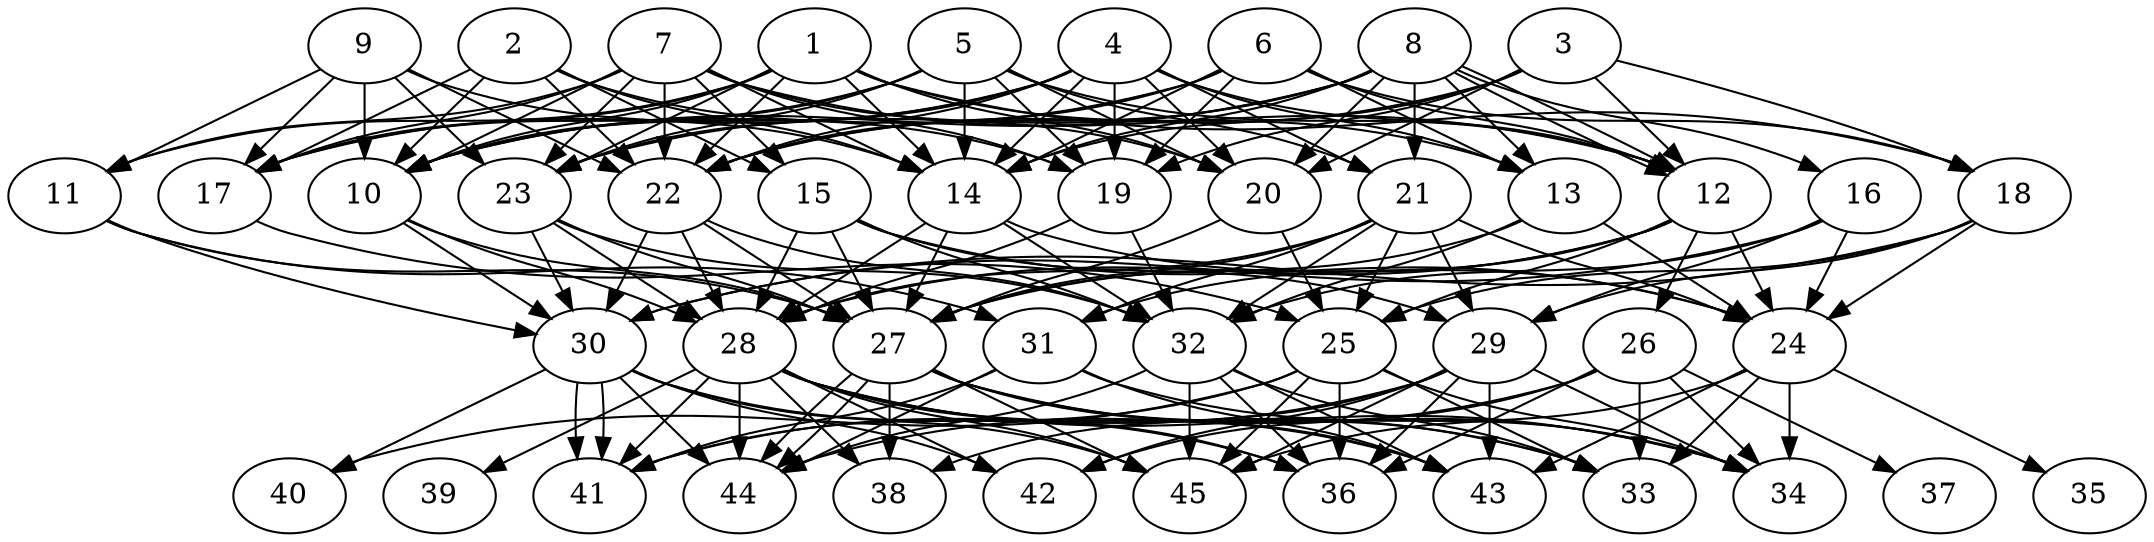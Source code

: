 // DAG automatically generated by daggen at Tue Aug  6 16:31:44 2019
// ./daggen --dot -n 45 --ccr 0.3 --fat 0.7 --regular 0.5 --density 0.9 --mindata 5242880 --maxdata 52428800 
digraph G {
  1 [size="157067947", alpha="0.06", expect_size="47120384"] 
  1 -> 10 [size ="47120384"]
  1 -> 11 [size ="47120384"]
  1 -> 13 [size ="47120384"]
  1 -> 14 [size ="47120384"]
  1 -> 17 [size ="47120384"]
  1 -> 18 [size ="47120384"]
  1 -> 20 [size ="47120384"]
  1 -> 22 [size ="47120384"]
  1 -> 23 [size ="47120384"]
  2 [size="103178240", alpha="0.05", expect_size="30953472"] 
  2 -> 10 [size ="30953472"]
  2 -> 14 [size ="30953472"]
  2 -> 15 [size ="30953472"]
  2 -> 17 [size ="30953472"]
  2 -> 19 [size ="30953472"]
  2 -> 22 [size ="30953472"]
  3 [size="21009067", alpha="0.04", expect_size="6302720"] 
  3 -> 12 [size ="6302720"]
  3 -> 14 [size ="6302720"]
  3 -> 18 [size ="6302720"]
  3 -> 19 [size ="6302720"]
  3 -> 20 [size ="6302720"]
  3 -> 22 [size ="6302720"]
  4 [size="28258987", alpha="0.01", expect_size="8477696"] 
  4 -> 10 [size ="8477696"]
  4 -> 12 [size ="8477696"]
  4 -> 13 [size ="8477696"]
  4 -> 14 [size ="8477696"]
  4 -> 17 [size ="8477696"]
  4 -> 19 [size ="8477696"]
  4 -> 20 [size ="8477696"]
  4 -> 21 [size ="8477696"]
  4 -> 22 [size ="8477696"]
  4 -> 23 [size ="8477696"]
  5 [size="75642880", alpha="0.00", expect_size="22692864"] 
  5 -> 10 [size ="22692864"]
  5 -> 12 [size ="22692864"]
  5 -> 14 [size ="22692864"]
  5 -> 17 [size ="22692864"]
  5 -> 19 [size ="22692864"]
  5 -> 20 [size ="22692864"]
  5 -> 21 [size ="22692864"]
  5 -> 23 [size ="22692864"]
  6 [size="141356373", alpha="0.08", expect_size="42406912"] 
  6 -> 10 [size ="42406912"]
  6 -> 12 [size ="42406912"]
  6 -> 13 [size ="42406912"]
  6 -> 14 [size ="42406912"]
  6 -> 18 [size ="42406912"]
  6 -> 19 [size ="42406912"]
  6 -> 22 [size ="42406912"]
  7 [size="111930027", alpha="0.13", expect_size="33579008"] 
  7 -> 10 [size ="33579008"]
  7 -> 11 [size ="33579008"]
  7 -> 12 [size ="33579008"]
  7 -> 14 [size ="33579008"]
  7 -> 15 [size ="33579008"]
  7 -> 17 [size ="33579008"]
  7 -> 19 [size ="33579008"]
  7 -> 20 [size ="33579008"]
  7 -> 22 [size ="33579008"]
  7 -> 23 [size ="33579008"]
  8 [size="122589867", alpha="0.13", expect_size="36776960"] 
  8 -> 10 [size ="36776960"]
  8 -> 12 [size ="36776960"]
  8 -> 12 [size ="36776960"]
  8 -> 13 [size ="36776960"]
  8 -> 14 [size ="36776960"]
  8 -> 16 [size ="36776960"]
  8 -> 20 [size ="36776960"]
  8 -> 21 [size ="36776960"]
  8 -> 22 [size ="36776960"]
  8 -> 23 [size ="36776960"]
  9 [size="54196907", alpha="0.05", expect_size="16259072"] 
  9 -> 10 [size ="16259072"]
  9 -> 11 [size ="16259072"]
  9 -> 14 [size ="16259072"]
  9 -> 17 [size ="16259072"]
  9 -> 22 [size ="16259072"]
  9 -> 23 [size ="16259072"]
  10 [size="80199680", alpha="0.08", expect_size="24059904"] 
  10 -> 27 [size ="24059904"]
  10 -> 28 [size ="24059904"]
  10 -> 30 [size ="24059904"]
  11 [size="45291520", alpha="0.16", expect_size="13587456"] 
  11 -> 27 [size ="13587456"]
  11 -> 30 [size ="13587456"]
  11 -> 31 [size ="13587456"]
  12 [size="93586773", alpha="0.19", expect_size="28076032"] 
  12 -> 24 [size ="28076032"]
  12 -> 25 [size ="28076032"]
  12 -> 26 [size ="28076032"]
  12 -> 27 [size ="28076032"]
  12 -> 28 [size ="28076032"]
  12 -> 31 [size ="28076032"]
  13 [size="129126400", alpha="0.11", expect_size="38737920"] 
  13 -> 24 [size ="38737920"]
  13 -> 27 [size ="38737920"]
  13 -> 32 [size ="38737920"]
  14 [size="159187627", alpha="0.01", expect_size="47756288"] 
  14 -> 24 [size ="47756288"]
  14 -> 27 [size ="47756288"]
  14 -> 28 [size ="47756288"]
  14 -> 32 [size ="47756288"]
  15 [size="168014507", alpha="0.19", expect_size="50404352"] 
  15 -> 24 [size ="50404352"]
  15 -> 27 [size ="50404352"]
  15 -> 28 [size ="50404352"]
  15 -> 29 [size ="50404352"]
  15 -> 32 [size ="50404352"]
  16 [size="171649707", alpha="0.12", expect_size="51494912"] 
  16 -> 24 [size ="51494912"]
  16 -> 29 [size ="51494912"]
  16 -> 30 [size ="51494912"]
  16 -> 32 [size ="51494912"]
  17 [size="76806827", alpha="0.04", expect_size="23042048"] 
  17 -> 25 [size ="23042048"]
  18 [size="20763307", alpha="0.11", expect_size="6228992"] 
  18 -> 24 [size ="6228992"]
  18 -> 25 [size ="6228992"]
  18 -> 29 [size ="6228992"]
  18 -> 30 [size ="6228992"]
  19 [size="125136213", alpha="0.03", expect_size="37540864"] 
  19 -> 28 [size ="37540864"]
  19 -> 32 [size ="37540864"]
  20 [size="165997227", alpha="0.06", expect_size="49799168"] 
  20 -> 25 [size ="49799168"]
  20 -> 27 [size ="49799168"]
  21 [size="73659733", alpha="0.07", expect_size="22097920"] 
  21 -> 24 [size ="22097920"]
  21 -> 25 [size ="22097920"]
  21 -> 27 [size ="22097920"]
  21 -> 28 [size ="22097920"]
  21 -> 29 [size ="22097920"]
  21 -> 31 [size ="22097920"]
  21 -> 32 [size ="22097920"]
  22 [size="43776000", alpha="0.19", expect_size="13132800"] 
  22 -> 27 [size ="13132800"]
  22 -> 28 [size ="13132800"]
  22 -> 30 [size ="13132800"]
  22 -> 32 [size ="13132800"]
  23 [size="37843627", alpha="0.11", expect_size="11353088"] 
  23 -> 27 [size ="11353088"]
  23 -> 28 [size ="11353088"]
  23 -> 30 [size ="11353088"]
  23 -> 32 [size ="11353088"]
  24 [size="120576000", alpha="0.05", expect_size="36172800"] 
  24 -> 33 [size ="36172800"]
  24 -> 34 [size ="36172800"]
  24 -> 35 [size ="36172800"]
  24 -> 43 [size ="36172800"]
  24 -> 45 [size ="36172800"]
  25 [size="126576640", alpha="0.06", expect_size="37972992"] 
  25 -> 33 [size ="37972992"]
  25 -> 34 [size ="37972992"]
  25 -> 36 [size ="37972992"]
  25 -> 40 [size ="37972992"]
  25 -> 41 [size ="37972992"]
  25 -> 45 [size ="37972992"]
  26 [size="118630400", alpha="0.03", expect_size="35589120"] 
  26 -> 33 [size ="35589120"]
  26 -> 34 [size ="35589120"]
  26 -> 36 [size ="35589120"]
  26 -> 37 [size ="35589120"]
  26 -> 42 [size ="35589120"]
  26 -> 44 [size ="35589120"]
  27 [size="57193813", alpha="0.11", expect_size="17158144"] 
  27 -> 33 [size ="17158144"]
  27 -> 34 [size ="17158144"]
  27 -> 38 [size ="17158144"]
  27 -> 43 [size ="17158144"]
  27 -> 44 [size ="17158144"]
  27 -> 44 [size ="17158144"]
  27 -> 45 [size ="17158144"]
  28 [size="85623467", alpha="0.14", expect_size="25687040"] 
  28 -> 33 [size ="25687040"]
  28 -> 34 [size ="25687040"]
  28 -> 36 [size ="25687040"]
  28 -> 38 [size ="25687040"]
  28 -> 39 [size ="25687040"]
  28 -> 41 [size ="25687040"]
  28 -> 42 [size ="25687040"]
  28 -> 43 [size ="25687040"]
  28 -> 44 [size ="25687040"]
  28 -> 45 [size ="25687040"]
  29 [size="170082987", alpha="0.00", expect_size="51024896"] 
  29 -> 34 [size ="51024896"]
  29 -> 36 [size ="51024896"]
  29 -> 38 [size ="51024896"]
  29 -> 41 [size ="51024896"]
  29 -> 42 [size ="51024896"]
  29 -> 43 [size ="51024896"]
  29 -> 45 [size ="51024896"]
  30 [size="36355413", alpha="0.15", expect_size="10906624"] 
  30 -> 36 [size ="10906624"]
  30 -> 40 [size ="10906624"]
  30 -> 41 [size ="10906624"]
  30 -> 41 [size ="10906624"]
  30 -> 42 [size ="10906624"]
  30 -> 44 [size ="10906624"]
  30 -> 45 [size ="10906624"]
  31 [size="84773547", alpha="0.13", expect_size="25432064"] 
  31 -> 34 [size ="25432064"]
  31 -> 41 [size ="25432064"]
  31 -> 43 [size ="25432064"]
  31 -> 44 [size ="25432064"]
  32 [size="140356267", alpha="0.01", expect_size="42106880"] 
  32 -> 33 [size ="42106880"]
  32 -> 36 [size ="42106880"]
  32 -> 43 [size ="42106880"]
  32 -> 44 [size ="42106880"]
  32 -> 45 [size ="42106880"]
  33 [size="131522560", alpha="0.04", expect_size="39456768"] 
  34 [size="61805227", alpha="0.04", expect_size="18541568"] 
  35 [size="99276800", alpha="0.03", expect_size="29783040"] 
  36 [size="144817493", alpha="0.02", expect_size="43445248"] 
  37 [size="165027840", alpha="0.09", expect_size="49508352"] 
  38 [size="97071787", alpha="0.16", expect_size="29121536"] 
  39 [size="46066347", alpha="0.16", expect_size="13819904"] 
  40 [size="48735573", alpha="0.16", expect_size="14620672"] 
  41 [size="167802880", alpha="0.03", expect_size="50340864"] 
  42 [size="116514133", alpha="0.13", expect_size="34954240"] 
  43 [size="128262827", alpha="0.05", expect_size="38478848"] 
  44 [size="157419520", alpha="0.11", expect_size="47225856"] 
  45 [size="31119360", alpha="0.10", expect_size="9335808"] 
}
